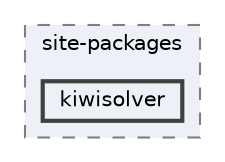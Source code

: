 digraph "/home/jam/Research/IRES-2025/dev/src/llm-scripts/testing/hypothesis-testing/hyp-env/lib/python3.12/site-packages/kiwisolver"
{
 // LATEX_PDF_SIZE
  bgcolor="transparent";
  edge [fontname=Helvetica,fontsize=10,labelfontname=Helvetica,labelfontsize=10];
  node [fontname=Helvetica,fontsize=10,shape=box,height=0.2,width=0.4];
  compound=true
  subgraph clusterdir_ec5d4580713abd487320f8eae4ae4e88 {
    graph [ bgcolor="#edf0f7", pencolor="grey50", label="site-packages", fontname=Helvetica,fontsize=10 style="filled,dashed", URL="dir_ec5d4580713abd487320f8eae4ae4e88.html",tooltip=""]
  dir_cea3afce87ce278cb94aed27c98f94eb [label="kiwisolver", fillcolor="#edf0f7", color="grey25", style="filled,bold", URL="dir_cea3afce87ce278cb94aed27c98f94eb.html",tooltip=""];
  }
}
